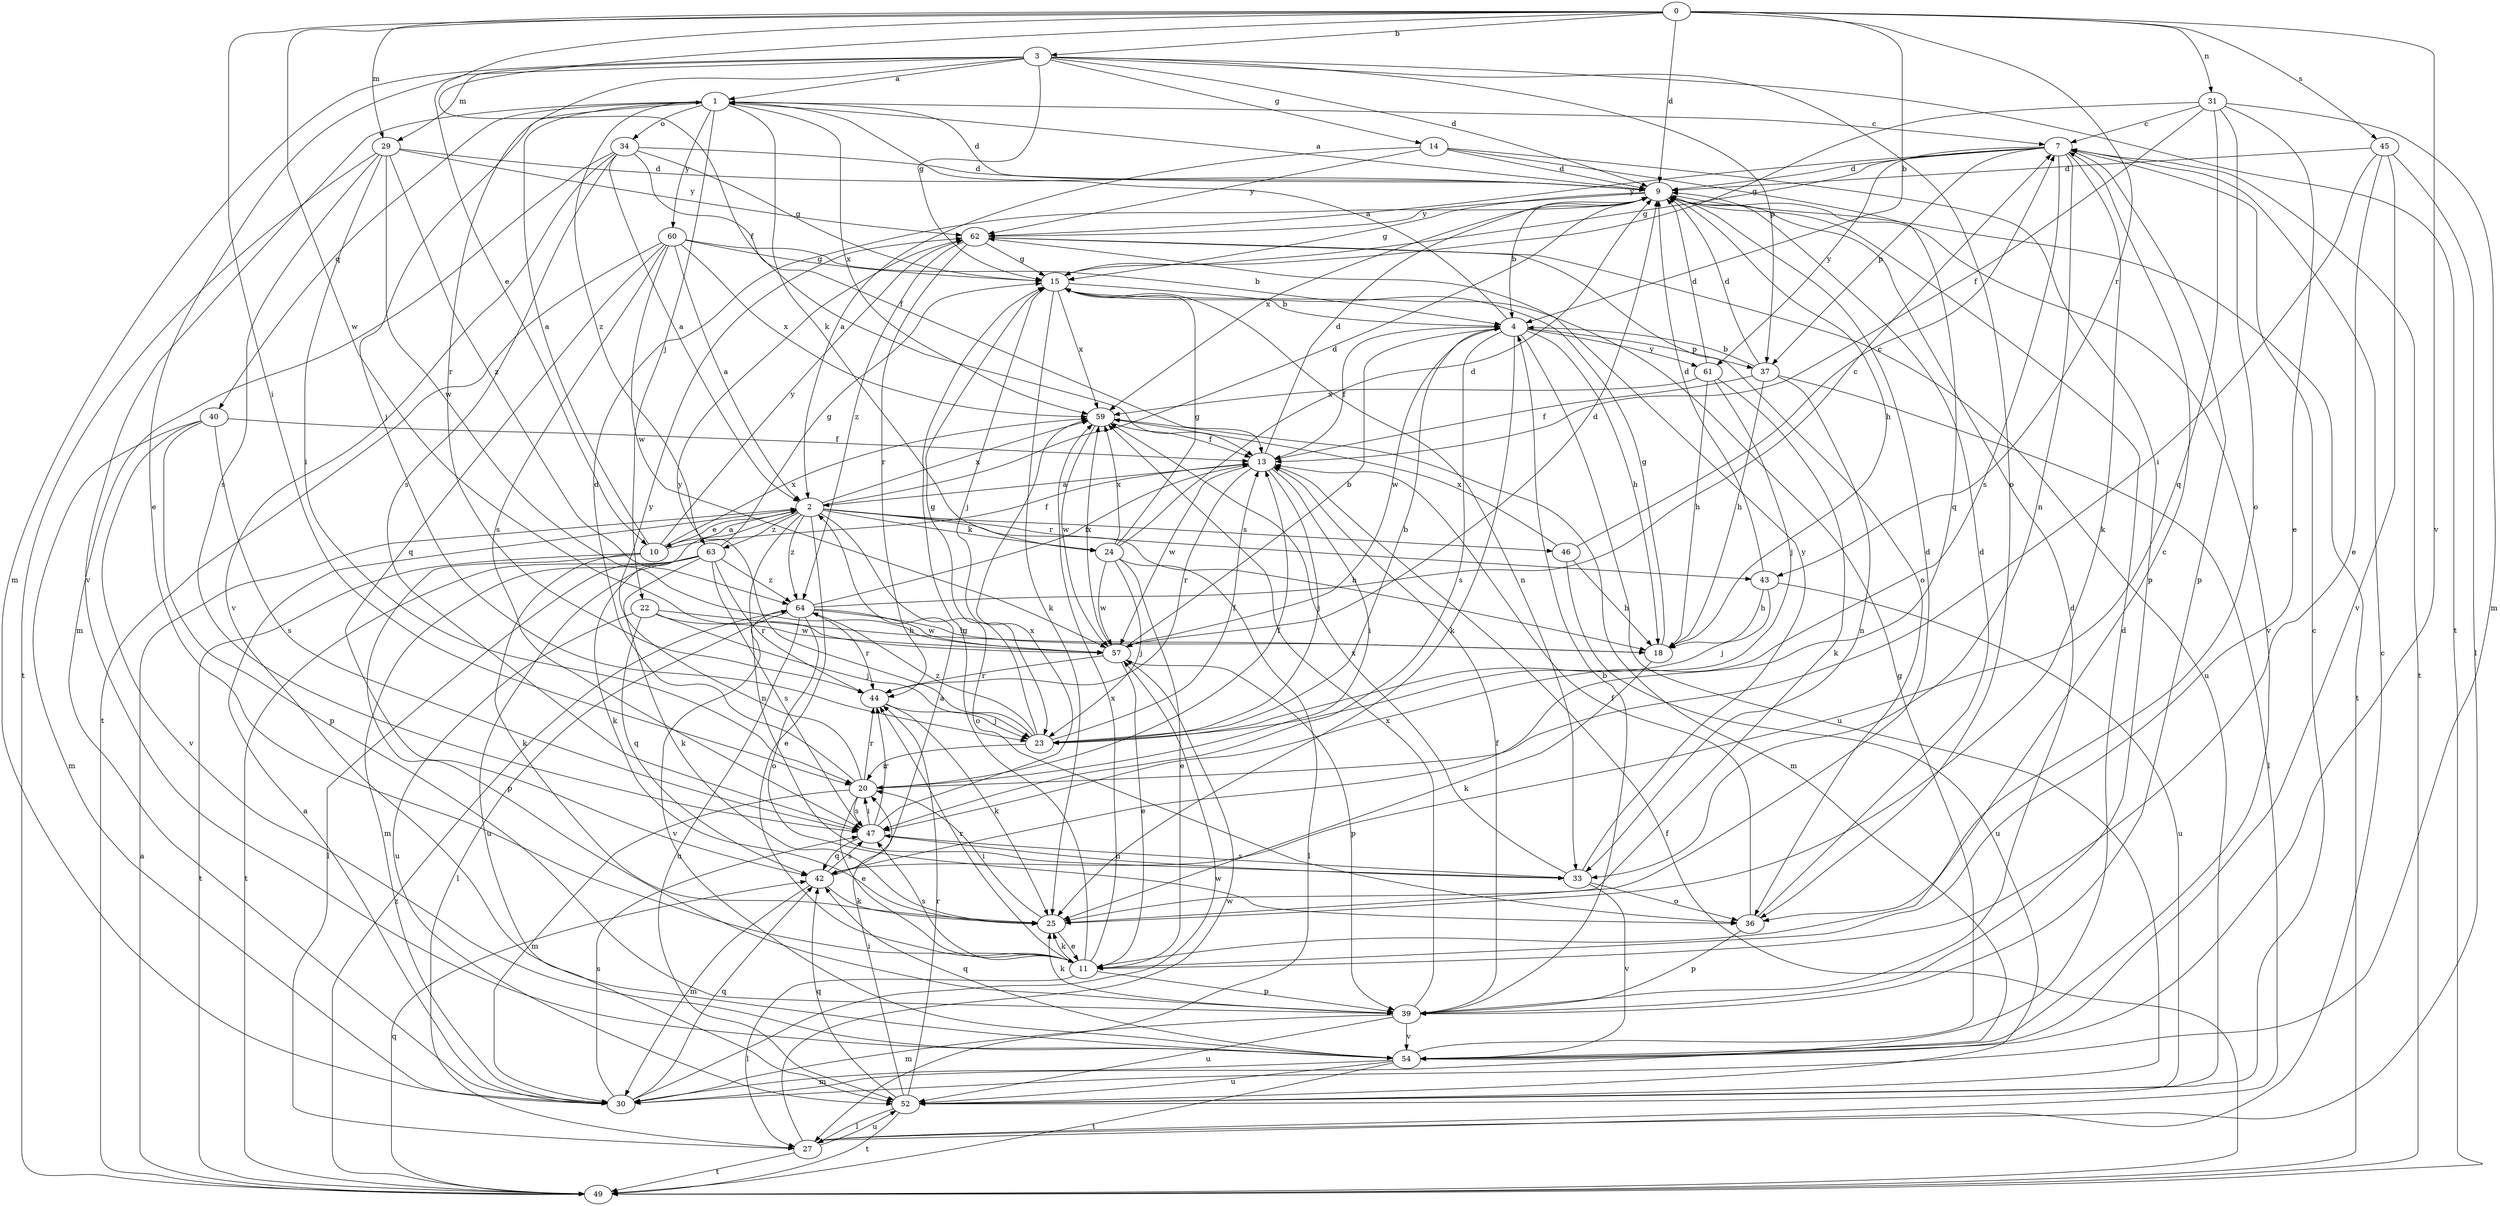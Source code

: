 strict digraph  {
0;
1;
2;
3;
4;
7;
9;
10;
11;
13;
14;
15;
18;
20;
22;
23;
24;
25;
27;
29;
30;
31;
33;
34;
36;
37;
39;
40;
42;
43;
44;
45;
46;
47;
49;
52;
54;
57;
59;
60;
61;
62;
63;
64;
0 -> 3  [label=b];
0 -> 4  [label=b];
0 -> 9  [label=d];
0 -> 10  [label=e];
0 -> 13  [label=f];
0 -> 20  [label=i];
0 -> 29  [label=m];
0 -> 31  [label=n];
0 -> 43  [label=r];
0 -> 45  [label=s];
0 -> 54  [label=v];
0 -> 57  [label=w];
1 -> 7  [label=c];
1 -> 9  [label=d];
1 -> 22  [label=j];
1 -> 23  [label=j];
1 -> 24  [label=k];
1 -> 34  [label=o];
1 -> 40  [label=q];
1 -> 54  [label=v];
1 -> 59  [label=x];
1 -> 60  [label=y];
1 -> 63  [label=z];
2 -> 9  [label=d];
2 -> 10  [label=e];
2 -> 11  [label=e];
2 -> 18  [label=h];
2 -> 24  [label=k];
2 -> 25  [label=k];
2 -> 33  [label=n];
2 -> 36  [label=o];
2 -> 43  [label=r];
2 -> 46  [label=s];
2 -> 59  [label=x];
2 -> 63  [label=z];
2 -> 64  [label=z];
3 -> 1  [label=a];
3 -> 9  [label=d];
3 -> 11  [label=e];
3 -> 14  [label=g];
3 -> 15  [label=g];
3 -> 29  [label=m];
3 -> 30  [label=m];
3 -> 36  [label=o];
3 -> 37  [label=p];
3 -> 44  [label=r];
3 -> 49  [label=t];
4 -> 1  [label=a];
4 -> 13  [label=f];
4 -> 18  [label=h];
4 -> 25  [label=k];
4 -> 37  [label=p];
4 -> 47  [label=s];
4 -> 52  [label=u];
4 -> 57  [label=w];
4 -> 61  [label=y];
7 -> 9  [label=d];
7 -> 15  [label=g];
7 -> 25  [label=k];
7 -> 33  [label=n];
7 -> 37  [label=p];
7 -> 39  [label=p];
7 -> 47  [label=s];
7 -> 49  [label=t];
7 -> 61  [label=y];
7 -> 62  [label=y];
9 -> 1  [label=a];
9 -> 4  [label=b];
9 -> 15  [label=g];
9 -> 18  [label=h];
9 -> 49  [label=t];
9 -> 54  [label=v];
9 -> 59  [label=x];
9 -> 62  [label=y];
10 -> 1  [label=a];
10 -> 2  [label=a];
10 -> 13  [label=f];
10 -> 25  [label=k];
10 -> 39  [label=p];
10 -> 49  [label=t];
10 -> 59  [label=x];
10 -> 62  [label=y];
11 -> 7  [label=c];
11 -> 15  [label=g];
11 -> 25  [label=k];
11 -> 27  [label=l];
11 -> 39  [label=p];
11 -> 44  [label=r];
11 -> 47  [label=s];
11 -> 59  [label=x];
13 -> 2  [label=a];
13 -> 9  [label=d];
13 -> 20  [label=i];
13 -> 23  [label=j];
13 -> 44  [label=r];
13 -> 57  [label=w];
14 -> 2  [label=a];
14 -> 9  [label=d];
14 -> 39  [label=p];
14 -> 42  [label=q];
14 -> 62  [label=y];
15 -> 4  [label=b];
15 -> 23  [label=j];
15 -> 25  [label=k];
15 -> 33  [label=n];
15 -> 59  [label=x];
18 -> 15  [label=g];
18 -> 25  [label=k];
20 -> 9  [label=d];
20 -> 11  [label=e];
20 -> 13  [label=f];
20 -> 30  [label=m];
20 -> 44  [label=r];
20 -> 47  [label=s];
20 -> 62  [label=y];
22 -> 18  [label=h];
22 -> 23  [label=j];
22 -> 42  [label=q];
22 -> 52  [label=u];
22 -> 57  [label=w];
23 -> 4  [label=b];
23 -> 13  [label=f];
23 -> 15  [label=g];
23 -> 20  [label=i];
23 -> 62  [label=y];
23 -> 64  [label=z];
24 -> 9  [label=d];
24 -> 11  [label=e];
24 -> 15  [label=g];
24 -> 23  [label=j];
24 -> 27  [label=l];
24 -> 57  [label=w];
24 -> 59  [label=x];
25 -> 9  [label=d];
25 -> 11  [label=e];
25 -> 20  [label=i];
27 -> 7  [label=c];
27 -> 49  [label=t];
27 -> 52  [label=u];
27 -> 57  [label=w];
29 -> 9  [label=d];
29 -> 20  [label=i];
29 -> 47  [label=s];
29 -> 49  [label=t];
29 -> 57  [label=w];
29 -> 62  [label=y];
29 -> 64  [label=z];
30 -> 2  [label=a];
30 -> 42  [label=q];
30 -> 47  [label=s];
30 -> 57  [label=w];
31 -> 7  [label=c];
31 -> 11  [label=e];
31 -> 13  [label=f];
31 -> 15  [label=g];
31 -> 30  [label=m];
31 -> 36  [label=o];
31 -> 42  [label=q];
33 -> 36  [label=o];
33 -> 47  [label=s];
33 -> 54  [label=v];
33 -> 59  [label=x];
33 -> 62  [label=y];
34 -> 2  [label=a];
34 -> 9  [label=d];
34 -> 13  [label=f];
34 -> 15  [label=g];
34 -> 30  [label=m];
34 -> 47  [label=s];
34 -> 54  [label=v];
36 -> 9  [label=d];
36 -> 13  [label=f];
36 -> 39  [label=p];
37 -> 4  [label=b];
37 -> 9  [label=d];
37 -> 13  [label=f];
37 -> 18  [label=h];
37 -> 27  [label=l];
37 -> 33  [label=n];
39 -> 4  [label=b];
39 -> 9  [label=d];
39 -> 13  [label=f];
39 -> 25  [label=k];
39 -> 30  [label=m];
39 -> 52  [label=u];
39 -> 54  [label=v];
39 -> 59  [label=x];
40 -> 13  [label=f];
40 -> 30  [label=m];
40 -> 39  [label=p];
40 -> 47  [label=s];
40 -> 54  [label=v];
42 -> 2  [label=a];
42 -> 25  [label=k];
42 -> 30  [label=m];
42 -> 47  [label=s];
43 -> 9  [label=d];
43 -> 18  [label=h];
43 -> 23  [label=j];
43 -> 52  [label=u];
44 -> 23  [label=j];
44 -> 25  [label=k];
45 -> 9  [label=d];
45 -> 11  [label=e];
45 -> 20  [label=i];
45 -> 27  [label=l];
45 -> 54  [label=v];
46 -> 7  [label=c];
46 -> 18  [label=h];
46 -> 52  [label=u];
46 -> 59  [label=x];
47 -> 20  [label=i];
47 -> 33  [label=n];
47 -> 42  [label=q];
47 -> 44  [label=r];
47 -> 59  [label=x];
49 -> 2  [label=a];
49 -> 13  [label=f];
49 -> 42  [label=q];
49 -> 64  [label=z];
52 -> 7  [label=c];
52 -> 20  [label=i];
52 -> 27  [label=l];
52 -> 42  [label=q];
52 -> 44  [label=r];
52 -> 49  [label=t];
54 -> 9  [label=d];
54 -> 15  [label=g];
54 -> 30  [label=m];
54 -> 42  [label=q];
54 -> 49  [label=t];
54 -> 52  [label=u];
57 -> 4  [label=b];
57 -> 9  [label=d];
57 -> 11  [label=e];
57 -> 39  [label=p];
57 -> 44  [label=r];
57 -> 59  [label=x];
59 -> 13  [label=f];
59 -> 30  [label=m];
59 -> 57  [label=w];
60 -> 2  [label=a];
60 -> 4  [label=b];
60 -> 15  [label=g];
60 -> 42  [label=q];
60 -> 47  [label=s];
60 -> 49  [label=t];
60 -> 57  [label=w];
60 -> 59  [label=x];
61 -> 9  [label=d];
61 -> 18  [label=h];
61 -> 23  [label=j];
61 -> 25  [label=k];
61 -> 59  [label=x];
62 -> 15  [label=g];
62 -> 36  [label=o];
62 -> 44  [label=r];
62 -> 52  [label=u];
62 -> 64  [label=z];
63 -> 15  [label=g];
63 -> 25  [label=k];
63 -> 27  [label=l];
63 -> 30  [label=m];
63 -> 44  [label=r];
63 -> 47  [label=s];
63 -> 49  [label=t];
63 -> 52  [label=u];
63 -> 64  [label=z];
64 -> 7  [label=c];
64 -> 13  [label=f];
64 -> 18  [label=h];
64 -> 27  [label=l];
64 -> 36  [label=o];
64 -> 44  [label=r];
64 -> 52  [label=u];
64 -> 54  [label=v];
64 -> 57  [label=w];
}
